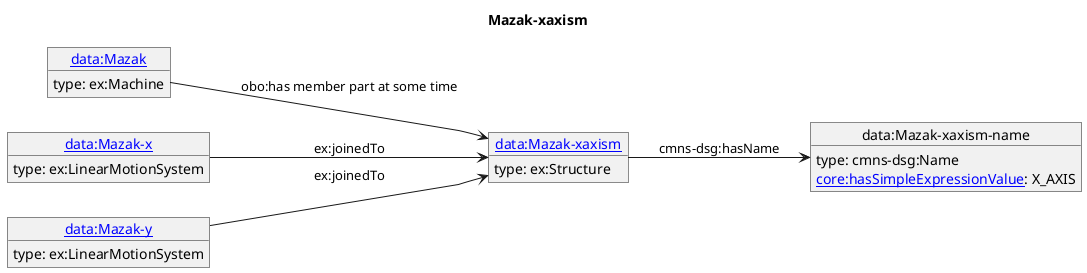 @startuml
skinparam linetype polyline
left to right direction
title Mazak-xaxism
object "[[./Mazak-xaxism.html data:Mazak-xaxism]]" as o1 {
 type: ex:Structure 
}
object "data:Mazak-xaxism-name" as o2 {
 type: cmns-dsg:Name 
}
object "[[./Mazak.html data:Mazak]]" as o3 {
 type: ex:Machine 
}
object "[[./Mazak-x.html data:Mazak-x]]" as o4 {
 type: ex:LinearMotionSystem 
}
object "[[./Mazak-y.html data:Mazak-y]]" as o5 {
 type: ex:LinearMotionSystem 
}
o1 --> o2 : cmns-dsg:hasName
o2 : [[https://spec.industrialontologies.org/ontology/core/Core/hasSimpleExpressionValue core:hasSimpleExpressionValue]]: X_AXIS
o3 --> o1 : obo:has member part at some time
o4 --> o1 : ex:joinedTo
o5 --> o1 : ex:joinedTo
@enduml

